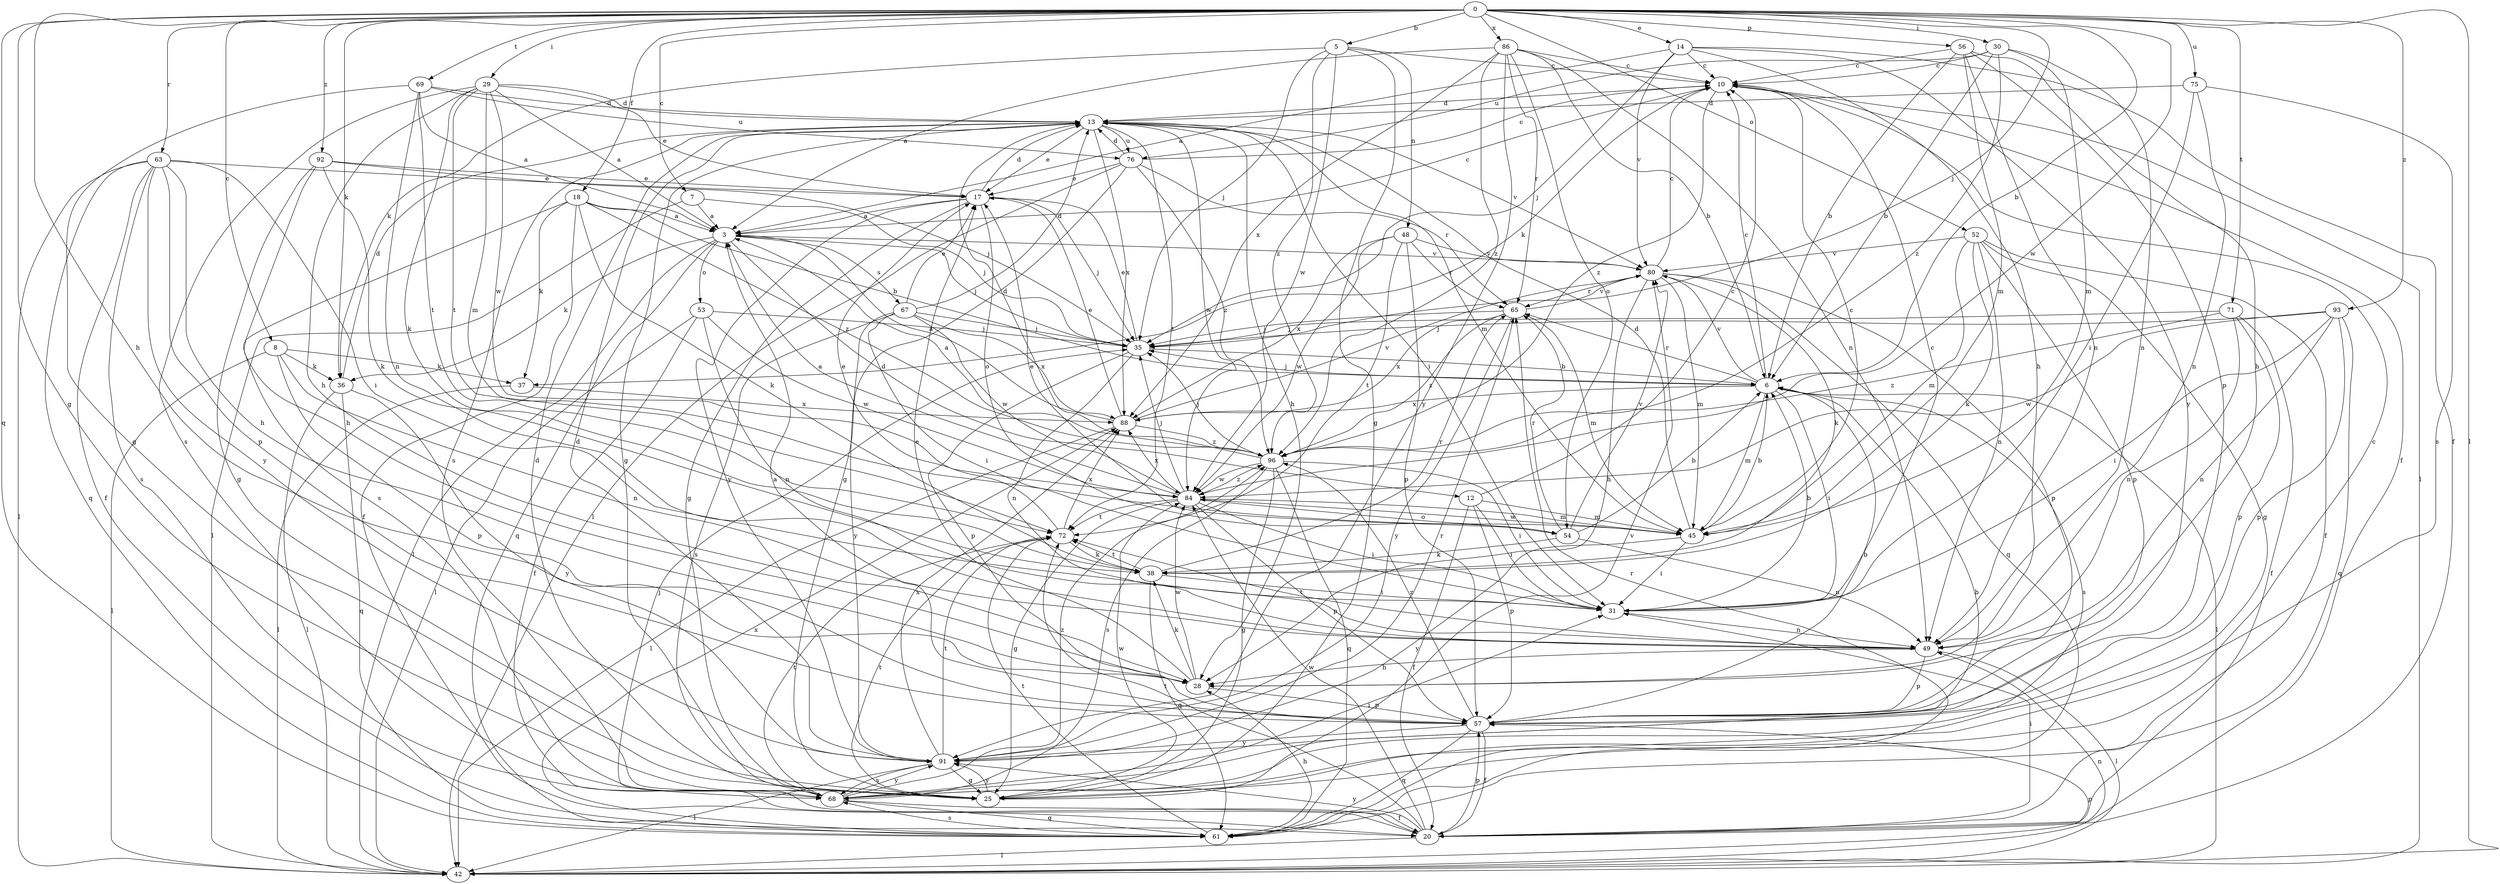 strict digraph  {
0;
3;
5;
6;
7;
8;
10;
12;
13;
14;
17;
18;
20;
25;
28;
29;
30;
31;
35;
36;
37;
38;
42;
45;
48;
49;
52;
53;
54;
56;
57;
61;
63;
65;
67;
68;
69;
71;
72;
75;
76;
80;
84;
86;
88;
91;
92;
93;
96;
0 -> 5  [label=b];
0 -> 6  [label=b];
0 -> 7  [label=c];
0 -> 8  [label=c];
0 -> 14  [label=e];
0 -> 18  [label=f];
0 -> 25  [label=g];
0 -> 28  [label=h];
0 -> 29  [label=i];
0 -> 30  [label=i];
0 -> 35  [label=j];
0 -> 36  [label=k];
0 -> 42  [label=l];
0 -> 52  [label=o];
0 -> 56  [label=p];
0 -> 61  [label=q];
0 -> 63  [label=r];
0 -> 69  [label=t];
0 -> 71  [label=t];
0 -> 75  [label=u];
0 -> 84  [label=w];
0 -> 86  [label=x];
0 -> 92  [label=z];
0 -> 93  [label=z];
3 -> 10  [label=c];
3 -> 12  [label=d];
3 -> 35  [label=j];
3 -> 36  [label=k];
3 -> 42  [label=l];
3 -> 53  [label=o];
3 -> 61  [label=q];
3 -> 67  [label=s];
3 -> 80  [label=v];
5 -> 10  [label=c];
5 -> 25  [label=g];
5 -> 35  [label=j];
5 -> 36  [label=k];
5 -> 48  [label=n];
5 -> 84  [label=w];
5 -> 96  [label=z];
6 -> 10  [label=c];
6 -> 31  [label=i];
6 -> 35  [label=j];
6 -> 42  [label=l];
6 -> 45  [label=m];
6 -> 65  [label=r];
6 -> 68  [label=s];
6 -> 80  [label=v];
6 -> 88  [label=x];
7 -> 3  [label=a];
7 -> 35  [label=j];
7 -> 42  [label=l];
8 -> 36  [label=k];
8 -> 37  [label=k];
8 -> 42  [label=l];
8 -> 49  [label=n];
8 -> 57  [label=p];
10 -> 13  [label=d];
10 -> 20  [label=f];
10 -> 37  [label=k];
10 -> 42  [label=l];
10 -> 96  [label=z];
12 -> 10  [label=c];
12 -> 20  [label=f];
12 -> 31  [label=i];
12 -> 45  [label=m];
12 -> 57  [label=p];
13 -> 17  [label=e];
13 -> 25  [label=g];
13 -> 28  [label=h];
13 -> 31  [label=i];
13 -> 45  [label=m];
13 -> 68  [label=s];
13 -> 72  [label=t];
13 -> 76  [label=u];
13 -> 80  [label=v];
13 -> 84  [label=w];
13 -> 88  [label=x];
14 -> 3  [label=a];
14 -> 10  [label=c];
14 -> 20  [label=f];
14 -> 28  [label=h];
14 -> 35  [label=j];
14 -> 80  [label=v];
14 -> 91  [label=y];
17 -> 3  [label=a];
17 -> 13  [label=d];
17 -> 25  [label=g];
17 -> 35  [label=j];
17 -> 54  [label=o];
17 -> 91  [label=y];
18 -> 3  [label=a];
18 -> 6  [label=b];
18 -> 20  [label=f];
18 -> 37  [label=k];
18 -> 38  [label=k];
18 -> 68  [label=s];
18 -> 96  [label=z];
20 -> 31  [label=i];
20 -> 35  [label=j];
20 -> 42  [label=l];
20 -> 57  [label=p];
20 -> 72  [label=t];
20 -> 84  [label=w];
20 -> 91  [label=y];
25 -> 10  [label=c];
25 -> 72  [label=t];
25 -> 80  [label=v];
25 -> 84  [label=w];
25 -> 91  [label=y];
28 -> 17  [label=e];
28 -> 38  [label=k];
28 -> 57  [label=p];
28 -> 84  [label=w];
29 -> 3  [label=a];
29 -> 13  [label=d];
29 -> 17  [label=e];
29 -> 28  [label=h];
29 -> 38  [label=k];
29 -> 45  [label=m];
29 -> 68  [label=s];
29 -> 72  [label=t];
29 -> 84  [label=w];
30 -> 6  [label=b];
30 -> 10  [label=c];
30 -> 45  [label=m];
30 -> 49  [label=n];
30 -> 76  [label=u];
30 -> 96  [label=z];
31 -> 6  [label=b];
31 -> 10  [label=c];
31 -> 49  [label=n];
35 -> 6  [label=b];
35 -> 17  [label=e];
35 -> 49  [label=n];
35 -> 57  [label=p];
36 -> 13  [label=d];
36 -> 42  [label=l];
36 -> 61  [label=q];
36 -> 91  [label=y];
37 -> 42  [label=l];
37 -> 88  [label=x];
38 -> 31  [label=i];
38 -> 61  [label=q];
38 -> 65  [label=r];
38 -> 72  [label=t];
42 -> 49  [label=n];
42 -> 57  [label=p];
45 -> 6  [label=b];
45 -> 10  [label=c];
45 -> 13  [label=d];
45 -> 31  [label=i];
45 -> 84  [label=w];
45 -> 91  [label=y];
48 -> 57  [label=p];
48 -> 65  [label=r];
48 -> 72  [label=t];
48 -> 80  [label=v];
48 -> 84  [label=w];
48 -> 88  [label=x];
49 -> 28  [label=h];
49 -> 42  [label=l];
49 -> 57  [label=p];
49 -> 72  [label=t];
52 -> 20  [label=f];
52 -> 25  [label=g];
52 -> 38  [label=k];
52 -> 45  [label=m];
52 -> 49  [label=n];
52 -> 57  [label=p];
52 -> 80  [label=v];
53 -> 20  [label=f];
53 -> 35  [label=j];
53 -> 42  [label=l];
53 -> 49  [label=n];
53 -> 84  [label=w];
54 -> 6  [label=b];
54 -> 17  [label=e];
54 -> 38  [label=k];
54 -> 49  [label=n];
54 -> 65  [label=r];
54 -> 80  [label=v];
56 -> 6  [label=b];
56 -> 10  [label=c];
56 -> 28  [label=h];
56 -> 45  [label=m];
56 -> 49  [label=n];
56 -> 57  [label=p];
57 -> 3  [label=a];
57 -> 6  [label=b];
57 -> 20  [label=f];
57 -> 61  [label=q];
57 -> 91  [label=y];
57 -> 96  [label=z];
61 -> 28  [label=h];
61 -> 65  [label=r];
61 -> 68  [label=s];
61 -> 72  [label=t];
61 -> 88  [label=x];
63 -> 17  [label=e];
63 -> 20  [label=f];
63 -> 28  [label=h];
63 -> 31  [label=i];
63 -> 42  [label=l];
63 -> 57  [label=p];
63 -> 61  [label=q];
63 -> 68  [label=s];
63 -> 91  [label=y];
65 -> 35  [label=j];
65 -> 45  [label=m];
65 -> 80  [label=v];
65 -> 88  [label=x];
65 -> 91  [label=y];
65 -> 96  [label=z];
67 -> 13  [label=d];
67 -> 17  [label=e];
67 -> 31  [label=i];
67 -> 35  [label=j];
67 -> 68  [label=s];
67 -> 84  [label=w];
67 -> 88  [label=x];
67 -> 91  [label=y];
68 -> 6  [label=b];
68 -> 13  [label=d];
68 -> 20  [label=f];
68 -> 31  [label=i];
68 -> 61  [label=q];
68 -> 72  [label=t];
68 -> 91  [label=y];
68 -> 96  [label=z];
69 -> 3  [label=a];
69 -> 13  [label=d];
69 -> 25  [label=g];
69 -> 49  [label=n];
69 -> 72  [label=t];
69 -> 76  [label=u];
71 -> 20  [label=f];
71 -> 35  [label=j];
71 -> 49  [label=n];
71 -> 57  [label=p];
71 -> 96  [label=z];
72 -> 17  [label=e];
72 -> 38  [label=k];
72 -> 88  [label=x];
75 -> 13  [label=d];
75 -> 31  [label=i];
75 -> 49  [label=n];
75 -> 68  [label=s];
76 -> 10  [label=c];
76 -> 13  [label=d];
76 -> 17  [label=e];
76 -> 25  [label=g];
76 -> 42  [label=l];
76 -> 65  [label=r];
76 -> 96  [label=z];
80 -> 10  [label=c];
80 -> 28  [label=h];
80 -> 38  [label=k];
80 -> 45  [label=m];
80 -> 57  [label=p];
80 -> 61  [label=q];
80 -> 65  [label=r];
84 -> 3  [label=a];
84 -> 25  [label=g];
84 -> 31  [label=i];
84 -> 35  [label=j];
84 -> 45  [label=m];
84 -> 54  [label=o];
84 -> 57  [label=p];
84 -> 72  [label=t];
84 -> 88  [label=x];
84 -> 96  [label=z];
86 -> 3  [label=a];
86 -> 6  [label=b];
86 -> 10  [label=c];
86 -> 49  [label=n];
86 -> 54  [label=o];
86 -> 65  [label=r];
86 -> 88  [label=x];
86 -> 91  [label=y];
86 -> 96  [label=z];
88 -> 3  [label=a];
88 -> 17  [label=e];
88 -> 42  [label=l];
88 -> 80  [label=v];
88 -> 96  [label=z];
91 -> 13  [label=d];
91 -> 25  [label=g];
91 -> 42  [label=l];
91 -> 65  [label=r];
91 -> 68  [label=s];
91 -> 72  [label=t];
91 -> 88  [label=x];
92 -> 17  [label=e];
92 -> 25  [label=g];
92 -> 28  [label=h];
92 -> 35  [label=j];
92 -> 38  [label=k];
93 -> 31  [label=i];
93 -> 35  [label=j];
93 -> 49  [label=n];
93 -> 57  [label=p];
93 -> 61  [label=q];
93 -> 84  [label=w];
96 -> 3  [label=a];
96 -> 13  [label=d];
96 -> 25  [label=g];
96 -> 31  [label=i];
96 -> 35  [label=j];
96 -> 61  [label=q];
96 -> 68  [label=s];
96 -> 84  [label=w];
}
